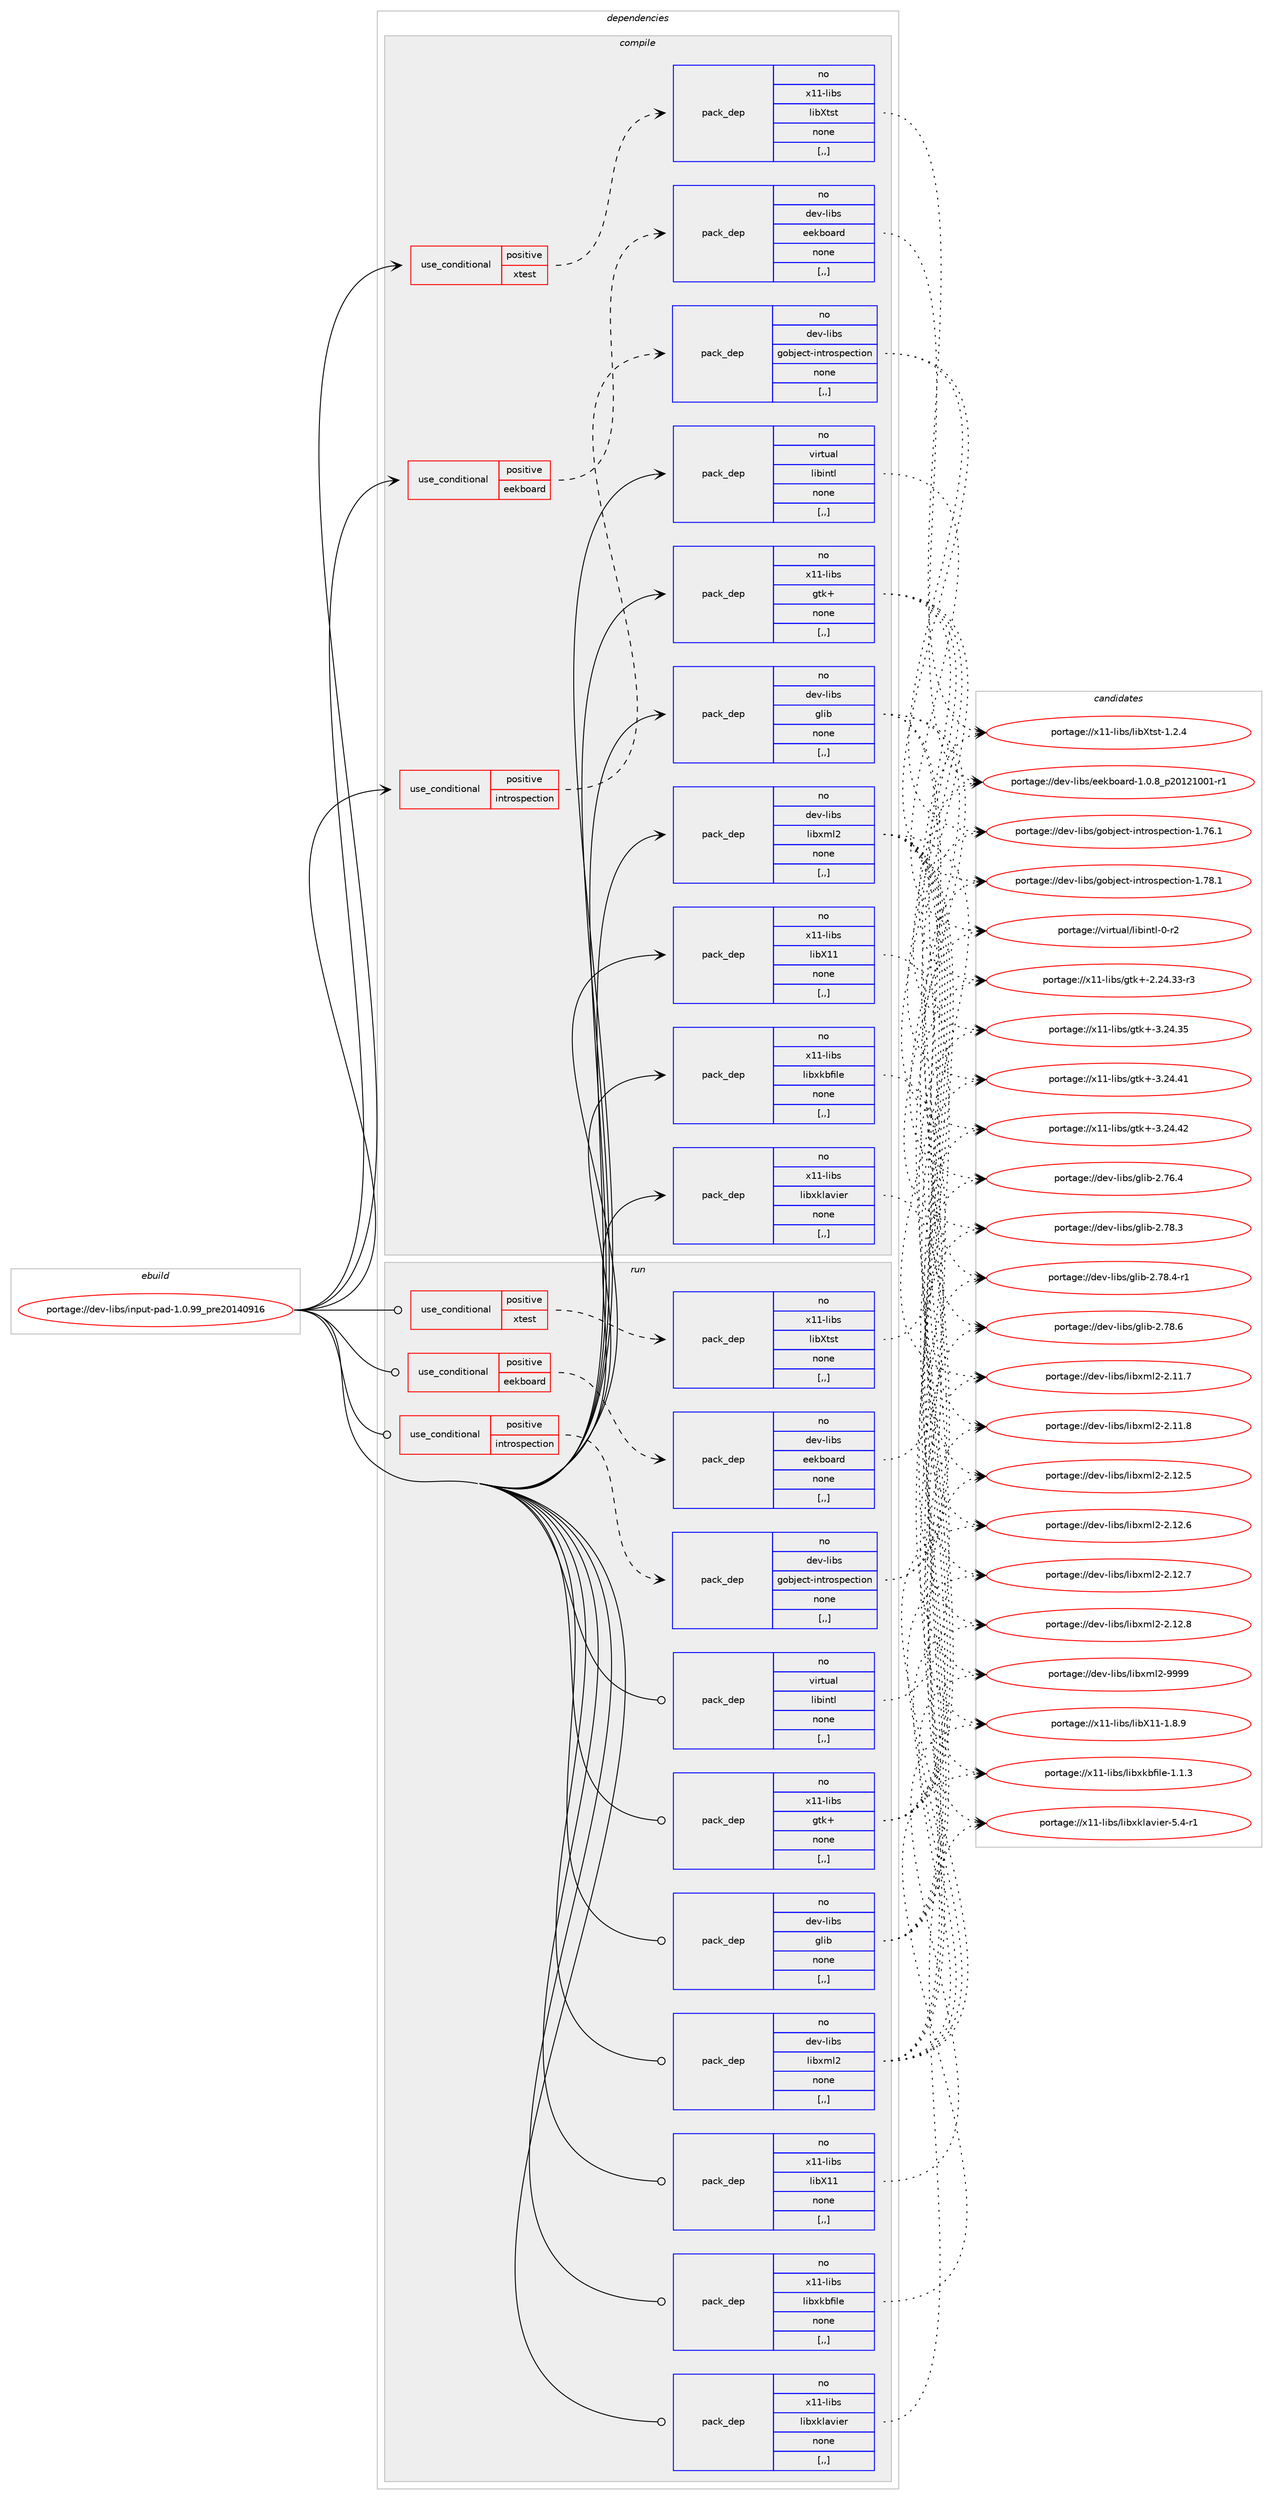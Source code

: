digraph prolog {

# *************
# Graph options
# *************

newrank=true;
concentrate=true;
compound=true;
graph [rankdir=LR,fontname=Helvetica,fontsize=10,ranksep=1.5];#, ranksep=2.5, nodesep=0.2];
edge  [arrowhead=vee];
node  [fontname=Helvetica,fontsize=10];

# **********
# The ebuild
# **********

subgraph cluster_leftcol {
color=gray;
rank=same;
label=<<i>ebuild</i>>;
id [label="portage://dev-libs/input-pad-1.0.99_pre20140916", color=red, width=4, href="../dev-libs/input-pad-1.0.99_pre20140916.svg"];
}

# ****************
# The dependencies
# ****************

subgraph cluster_midcol {
color=gray;
label=<<i>dependencies</i>>;
subgraph cluster_compile {
fillcolor="#eeeeee";
style=filled;
label=<<i>compile</i>>;
subgraph cond25724 {
dependency105880 [label=<<TABLE BORDER="0" CELLBORDER="1" CELLSPACING="0" CELLPADDING="4"><TR><TD ROWSPAN="3" CELLPADDING="10">use_conditional</TD></TR><TR><TD>positive</TD></TR><TR><TD>eekboard</TD></TR></TABLE>>, shape=none, color=red];
subgraph pack79019 {
dependency105881 [label=<<TABLE BORDER="0" CELLBORDER="1" CELLSPACING="0" CELLPADDING="4" WIDTH="220"><TR><TD ROWSPAN="6" CELLPADDING="30">pack_dep</TD></TR><TR><TD WIDTH="110">no</TD></TR><TR><TD>dev-libs</TD></TR><TR><TD>eekboard</TD></TR><TR><TD>none</TD></TR><TR><TD>[,,]</TD></TR></TABLE>>, shape=none, color=blue];
}
dependency105880:e -> dependency105881:w [weight=20,style="dashed",arrowhead="vee"];
}
id:e -> dependency105880:w [weight=20,style="solid",arrowhead="vee"];
subgraph cond25725 {
dependency105882 [label=<<TABLE BORDER="0" CELLBORDER="1" CELLSPACING="0" CELLPADDING="4"><TR><TD ROWSPAN="3" CELLPADDING="10">use_conditional</TD></TR><TR><TD>positive</TD></TR><TR><TD>introspection</TD></TR></TABLE>>, shape=none, color=red];
subgraph pack79020 {
dependency105883 [label=<<TABLE BORDER="0" CELLBORDER="1" CELLSPACING="0" CELLPADDING="4" WIDTH="220"><TR><TD ROWSPAN="6" CELLPADDING="30">pack_dep</TD></TR><TR><TD WIDTH="110">no</TD></TR><TR><TD>dev-libs</TD></TR><TR><TD>gobject-introspection</TD></TR><TR><TD>none</TD></TR><TR><TD>[,,]</TD></TR></TABLE>>, shape=none, color=blue];
}
dependency105882:e -> dependency105883:w [weight=20,style="dashed",arrowhead="vee"];
}
id:e -> dependency105882:w [weight=20,style="solid",arrowhead="vee"];
subgraph cond25726 {
dependency105884 [label=<<TABLE BORDER="0" CELLBORDER="1" CELLSPACING="0" CELLPADDING="4"><TR><TD ROWSPAN="3" CELLPADDING="10">use_conditional</TD></TR><TR><TD>positive</TD></TR><TR><TD>xtest</TD></TR></TABLE>>, shape=none, color=red];
subgraph pack79021 {
dependency105885 [label=<<TABLE BORDER="0" CELLBORDER="1" CELLSPACING="0" CELLPADDING="4" WIDTH="220"><TR><TD ROWSPAN="6" CELLPADDING="30">pack_dep</TD></TR><TR><TD WIDTH="110">no</TD></TR><TR><TD>x11-libs</TD></TR><TR><TD>libXtst</TD></TR><TR><TD>none</TD></TR><TR><TD>[,,]</TD></TR></TABLE>>, shape=none, color=blue];
}
dependency105884:e -> dependency105885:w [weight=20,style="dashed",arrowhead="vee"];
}
id:e -> dependency105884:w [weight=20,style="solid",arrowhead="vee"];
subgraph pack79022 {
dependency105886 [label=<<TABLE BORDER="0" CELLBORDER="1" CELLSPACING="0" CELLPADDING="4" WIDTH="220"><TR><TD ROWSPAN="6" CELLPADDING="30">pack_dep</TD></TR><TR><TD WIDTH="110">no</TD></TR><TR><TD>dev-libs</TD></TR><TR><TD>glib</TD></TR><TR><TD>none</TD></TR><TR><TD>[,,]</TD></TR></TABLE>>, shape=none, color=blue];
}
id:e -> dependency105886:w [weight=20,style="solid",arrowhead="vee"];
subgraph pack79023 {
dependency105887 [label=<<TABLE BORDER="0" CELLBORDER="1" CELLSPACING="0" CELLPADDING="4" WIDTH="220"><TR><TD ROWSPAN="6" CELLPADDING="30">pack_dep</TD></TR><TR><TD WIDTH="110">no</TD></TR><TR><TD>dev-libs</TD></TR><TR><TD>libxml2</TD></TR><TR><TD>none</TD></TR><TR><TD>[,,]</TD></TR></TABLE>>, shape=none, color=blue];
}
id:e -> dependency105887:w [weight=20,style="solid",arrowhead="vee"];
subgraph pack79024 {
dependency105888 [label=<<TABLE BORDER="0" CELLBORDER="1" CELLSPACING="0" CELLPADDING="4" WIDTH="220"><TR><TD ROWSPAN="6" CELLPADDING="30">pack_dep</TD></TR><TR><TD WIDTH="110">no</TD></TR><TR><TD>virtual</TD></TR><TR><TD>libintl</TD></TR><TR><TD>none</TD></TR><TR><TD>[,,]</TD></TR></TABLE>>, shape=none, color=blue];
}
id:e -> dependency105888:w [weight=20,style="solid",arrowhead="vee"];
subgraph pack79025 {
dependency105889 [label=<<TABLE BORDER="0" CELLBORDER="1" CELLSPACING="0" CELLPADDING="4" WIDTH="220"><TR><TD ROWSPAN="6" CELLPADDING="30">pack_dep</TD></TR><TR><TD WIDTH="110">no</TD></TR><TR><TD>x11-libs</TD></TR><TR><TD>gtk+</TD></TR><TR><TD>none</TD></TR><TR><TD>[,,]</TD></TR></TABLE>>, shape=none, color=blue];
}
id:e -> dependency105889:w [weight=20,style="solid",arrowhead="vee"];
subgraph pack79026 {
dependency105890 [label=<<TABLE BORDER="0" CELLBORDER="1" CELLSPACING="0" CELLPADDING="4" WIDTH="220"><TR><TD ROWSPAN="6" CELLPADDING="30">pack_dep</TD></TR><TR><TD WIDTH="110">no</TD></TR><TR><TD>x11-libs</TD></TR><TR><TD>libX11</TD></TR><TR><TD>none</TD></TR><TR><TD>[,,]</TD></TR></TABLE>>, shape=none, color=blue];
}
id:e -> dependency105890:w [weight=20,style="solid",arrowhead="vee"];
subgraph pack79027 {
dependency105891 [label=<<TABLE BORDER="0" CELLBORDER="1" CELLSPACING="0" CELLPADDING="4" WIDTH="220"><TR><TD ROWSPAN="6" CELLPADDING="30">pack_dep</TD></TR><TR><TD WIDTH="110">no</TD></TR><TR><TD>x11-libs</TD></TR><TR><TD>libxkbfile</TD></TR><TR><TD>none</TD></TR><TR><TD>[,,]</TD></TR></TABLE>>, shape=none, color=blue];
}
id:e -> dependency105891:w [weight=20,style="solid",arrowhead="vee"];
subgraph pack79028 {
dependency105892 [label=<<TABLE BORDER="0" CELLBORDER="1" CELLSPACING="0" CELLPADDING="4" WIDTH="220"><TR><TD ROWSPAN="6" CELLPADDING="30">pack_dep</TD></TR><TR><TD WIDTH="110">no</TD></TR><TR><TD>x11-libs</TD></TR><TR><TD>libxklavier</TD></TR><TR><TD>none</TD></TR><TR><TD>[,,]</TD></TR></TABLE>>, shape=none, color=blue];
}
id:e -> dependency105892:w [weight=20,style="solid",arrowhead="vee"];
}
subgraph cluster_compileandrun {
fillcolor="#eeeeee";
style=filled;
label=<<i>compile and run</i>>;
}
subgraph cluster_run {
fillcolor="#eeeeee";
style=filled;
label=<<i>run</i>>;
subgraph cond25727 {
dependency105893 [label=<<TABLE BORDER="0" CELLBORDER="1" CELLSPACING="0" CELLPADDING="4"><TR><TD ROWSPAN="3" CELLPADDING="10">use_conditional</TD></TR><TR><TD>positive</TD></TR><TR><TD>eekboard</TD></TR></TABLE>>, shape=none, color=red];
subgraph pack79029 {
dependency105894 [label=<<TABLE BORDER="0" CELLBORDER="1" CELLSPACING="0" CELLPADDING="4" WIDTH="220"><TR><TD ROWSPAN="6" CELLPADDING="30">pack_dep</TD></TR><TR><TD WIDTH="110">no</TD></TR><TR><TD>dev-libs</TD></TR><TR><TD>eekboard</TD></TR><TR><TD>none</TD></TR><TR><TD>[,,]</TD></TR></TABLE>>, shape=none, color=blue];
}
dependency105893:e -> dependency105894:w [weight=20,style="dashed",arrowhead="vee"];
}
id:e -> dependency105893:w [weight=20,style="solid",arrowhead="odot"];
subgraph cond25728 {
dependency105895 [label=<<TABLE BORDER="0" CELLBORDER="1" CELLSPACING="0" CELLPADDING="4"><TR><TD ROWSPAN="3" CELLPADDING="10">use_conditional</TD></TR><TR><TD>positive</TD></TR><TR><TD>introspection</TD></TR></TABLE>>, shape=none, color=red];
subgraph pack79030 {
dependency105896 [label=<<TABLE BORDER="0" CELLBORDER="1" CELLSPACING="0" CELLPADDING="4" WIDTH="220"><TR><TD ROWSPAN="6" CELLPADDING="30">pack_dep</TD></TR><TR><TD WIDTH="110">no</TD></TR><TR><TD>dev-libs</TD></TR><TR><TD>gobject-introspection</TD></TR><TR><TD>none</TD></TR><TR><TD>[,,]</TD></TR></TABLE>>, shape=none, color=blue];
}
dependency105895:e -> dependency105896:w [weight=20,style="dashed",arrowhead="vee"];
}
id:e -> dependency105895:w [weight=20,style="solid",arrowhead="odot"];
subgraph cond25729 {
dependency105897 [label=<<TABLE BORDER="0" CELLBORDER="1" CELLSPACING="0" CELLPADDING="4"><TR><TD ROWSPAN="3" CELLPADDING="10">use_conditional</TD></TR><TR><TD>positive</TD></TR><TR><TD>xtest</TD></TR></TABLE>>, shape=none, color=red];
subgraph pack79031 {
dependency105898 [label=<<TABLE BORDER="0" CELLBORDER="1" CELLSPACING="0" CELLPADDING="4" WIDTH="220"><TR><TD ROWSPAN="6" CELLPADDING="30">pack_dep</TD></TR><TR><TD WIDTH="110">no</TD></TR><TR><TD>x11-libs</TD></TR><TR><TD>libXtst</TD></TR><TR><TD>none</TD></TR><TR><TD>[,,]</TD></TR></TABLE>>, shape=none, color=blue];
}
dependency105897:e -> dependency105898:w [weight=20,style="dashed",arrowhead="vee"];
}
id:e -> dependency105897:w [weight=20,style="solid",arrowhead="odot"];
subgraph pack79032 {
dependency105899 [label=<<TABLE BORDER="0" CELLBORDER="1" CELLSPACING="0" CELLPADDING="4" WIDTH="220"><TR><TD ROWSPAN="6" CELLPADDING="30">pack_dep</TD></TR><TR><TD WIDTH="110">no</TD></TR><TR><TD>dev-libs</TD></TR><TR><TD>glib</TD></TR><TR><TD>none</TD></TR><TR><TD>[,,]</TD></TR></TABLE>>, shape=none, color=blue];
}
id:e -> dependency105899:w [weight=20,style="solid",arrowhead="odot"];
subgraph pack79033 {
dependency105900 [label=<<TABLE BORDER="0" CELLBORDER="1" CELLSPACING="0" CELLPADDING="4" WIDTH="220"><TR><TD ROWSPAN="6" CELLPADDING="30">pack_dep</TD></TR><TR><TD WIDTH="110">no</TD></TR><TR><TD>dev-libs</TD></TR><TR><TD>libxml2</TD></TR><TR><TD>none</TD></TR><TR><TD>[,,]</TD></TR></TABLE>>, shape=none, color=blue];
}
id:e -> dependency105900:w [weight=20,style="solid",arrowhead="odot"];
subgraph pack79034 {
dependency105901 [label=<<TABLE BORDER="0" CELLBORDER="1" CELLSPACING="0" CELLPADDING="4" WIDTH="220"><TR><TD ROWSPAN="6" CELLPADDING="30">pack_dep</TD></TR><TR><TD WIDTH="110">no</TD></TR><TR><TD>virtual</TD></TR><TR><TD>libintl</TD></TR><TR><TD>none</TD></TR><TR><TD>[,,]</TD></TR></TABLE>>, shape=none, color=blue];
}
id:e -> dependency105901:w [weight=20,style="solid",arrowhead="odot"];
subgraph pack79035 {
dependency105902 [label=<<TABLE BORDER="0" CELLBORDER="1" CELLSPACING="0" CELLPADDING="4" WIDTH="220"><TR><TD ROWSPAN="6" CELLPADDING="30">pack_dep</TD></TR><TR><TD WIDTH="110">no</TD></TR><TR><TD>x11-libs</TD></TR><TR><TD>gtk+</TD></TR><TR><TD>none</TD></TR><TR><TD>[,,]</TD></TR></TABLE>>, shape=none, color=blue];
}
id:e -> dependency105902:w [weight=20,style="solid",arrowhead="odot"];
subgraph pack79036 {
dependency105903 [label=<<TABLE BORDER="0" CELLBORDER="1" CELLSPACING="0" CELLPADDING="4" WIDTH="220"><TR><TD ROWSPAN="6" CELLPADDING="30">pack_dep</TD></TR><TR><TD WIDTH="110">no</TD></TR><TR><TD>x11-libs</TD></TR><TR><TD>libX11</TD></TR><TR><TD>none</TD></TR><TR><TD>[,,]</TD></TR></TABLE>>, shape=none, color=blue];
}
id:e -> dependency105903:w [weight=20,style="solid",arrowhead="odot"];
subgraph pack79037 {
dependency105904 [label=<<TABLE BORDER="0" CELLBORDER="1" CELLSPACING="0" CELLPADDING="4" WIDTH="220"><TR><TD ROWSPAN="6" CELLPADDING="30">pack_dep</TD></TR><TR><TD WIDTH="110">no</TD></TR><TR><TD>x11-libs</TD></TR><TR><TD>libxkbfile</TD></TR><TR><TD>none</TD></TR><TR><TD>[,,]</TD></TR></TABLE>>, shape=none, color=blue];
}
id:e -> dependency105904:w [weight=20,style="solid",arrowhead="odot"];
subgraph pack79038 {
dependency105905 [label=<<TABLE BORDER="0" CELLBORDER="1" CELLSPACING="0" CELLPADDING="4" WIDTH="220"><TR><TD ROWSPAN="6" CELLPADDING="30">pack_dep</TD></TR><TR><TD WIDTH="110">no</TD></TR><TR><TD>x11-libs</TD></TR><TR><TD>libxklavier</TD></TR><TR><TD>none</TD></TR><TR><TD>[,,]</TD></TR></TABLE>>, shape=none, color=blue];
}
id:e -> dependency105905:w [weight=20,style="solid",arrowhead="odot"];
}
}

# **************
# The candidates
# **************

subgraph cluster_choices {
rank=same;
color=gray;
label=<<i>candidates</i>>;

subgraph choice79019 {
color=black;
nodesep=1;
choice10010111845108105981154710110110798111971141004549464846569511250484950494848494511449 [label="portage://dev-libs/eekboard-1.0.8_p20121001-r1", color=red, width=4,href="../dev-libs/eekboard-1.0.8_p20121001-r1.svg"];
dependency105881:e -> choice10010111845108105981154710110110798111971141004549464846569511250484950494848494511449:w [style=dotted,weight="100"];
}
subgraph choice79020 {
color=black;
nodesep=1;
choice1001011184510810598115471031119810610199116451051101161141111151121019911610511111045494655544649 [label="portage://dev-libs/gobject-introspection-1.76.1", color=red, width=4,href="../dev-libs/gobject-introspection-1.76.1.svg"];
choice1001011184510810598115471031119810610199116451051101161141111151121019911610511111045494655564649 [label="portage://dev-libs/gobject-introspection-1.78.1", color=red, width=4,href="../dev-libs/gobject-introspection-1.78.1.svg"];
dependency105883:e -> choice1001011184510810598115471031119810610199116451051101161141111151121019911610511111045494655544649:w [style=dotted,weight="100"];
dependency105883:e -> choice1001011184510810598115471031119810610199116451051101161141111151121019911610511111045494655564649:w [style=dotted,weight="100"];
}
subgraph choice79021 {
color=black;
nodesep=1;
choice12049494510810598115471081059888116115116454946504652 [label="portage://x11-libs/libXtst-1.2.4", color=red, width=4,href="../x11-libs/libXtst-1.2.4.svg"];
dependency105885:e -> choice12049494510810598115471081059888116115116454946504652:w [style=dotted,weight="100"];
}
subgraph choice79022 {
color=black;
nodesep=1;
choice1001011184510810598115471031081059845504655544652 [label="portage://dev-libs/glib-2.76.4", color=red, width=4,href="../dev-libs/glib-2.76.4.svg"];
choice1001011184510810598115471031081059845504655564651 [label="portage://dev-libs/glib-2.78.3", color=red, width=4,href="../dev-libs/glib-2.78.3.svg"];
choice10010111845108105981154710310810598455046555646524511449 [label="portage://dev-libs/glib-2.78.4-r1", color=red, width=4,href="../dev-libs/glib-2.78.4-r1.svg"];
choice1001011184510810598115471031081059845504655564654 [label="portage://dev-libs/glib-2.78.6", color=red, width=4,href="../dev-libs/glib-2.78.6.svg"];
dependency105886:e -> choice1001011184510810598115471031081059845504655544652:w [style=dotted,weight="100"];
dependency105886:e -> choice1001011184510810598115471031081059845504655564651:w [style=dotted,weight="100"];
dependency105886:e -> choice10010111845108105981154710310810598455046555646524511449:w [style=dotted,weight="100"];
dependency105886:e -> choice1001011184510810598115471031081059845504655564654:w [style=dotted,weight="100"];
}
subgraph choice79023 {
color=black;
nodesep=1;
choice100101118451081059811547108105981201091085045504649494655 [label="portage://dev-libs/libxml2-2.11.7", color=red, width=4,href="../dev-libs/libxml2-2.11.7.svg"];
choice100101118451081059811547108105981201091085045504649494656 [label="portage://dev-libs/libxml2-2.11.8", color=red, width=4,href="../dev-libs/libxml2-2.11.8.svg"];
choice100101118451081059811547108105981201091085045504649504653 [label="portage://dev-libs/libxml2-2.12.5", color=red, width=4,href="../dev-libs/libxml2-2.12.5.svg"];
choice100101118451081059811547108105981201091085045504649504654 [label="portage://dev-libs/libxml2-2.12.6", color=red, width=4,href="../dev-libs/libxml2-2.12.6.svg"];
choice100101118451081059811547108105981201091085045504649504655 [label="portage://dev-libs/libxml2-2.12.7", color=red, width=4,href="../dev-libs/libxml2-2.12.7.svg"];
choice100101118451081059811547108105981201091085045504649504656 [label="portage://dev-libs/libxml2-2.12.8", color=red, width=4,href="../dev-libs/libxml2-2.12.8.svg"];
choice10010111845108105981154710810598120109108504557575757 [label="portage://dev-libs/libxml2-9999", color=red, width=4,href="../dev-libs/libxml2-9999.svg"];
dependency105887:e -> choice100101118451081059811547108105981201091085045504649494655:w [style=dotted,weight="100"];
dependency105887:e -> choice100101118451081059811547108105981201091085045504649494656:w [style=dotted,weight="100"];
dependency105887:e -> choice100101118451081059811547108105981201091085045504649504653:w [style=dotted,weight="100"];
dependency105887:e -> choice100101118451081059811547108105981201091085045504649504654:w [style=dotted,weight="100"];
dependency105887:e -> choice100101118451081059811547108105981201091085045504649504655:w [style=dotted,weight="100"];
dependency105887:e -> choice100101118451081059811547108105981201091085045504649504656:w [style=dotted,weight="100"];
dependency105887:e -> choice10010111845108105981154710810598120109108504557575757:w [style=dotted,weight="100"];
}
subgraph choice79024 {
color=black;
nodesep=1;
choice11810511411611797108471081059810511011610845484511450 [label="portage://virtual/libintl-0-r2", color=red, width=4,href="../virtual/libintl-0-r2.svg"];
dependency105888:e -> choice11810511411611797108471081059810511011610845484511450:w [style=dotted,weight="100"];
}
subgraph choice79025 {
color=black;
nodesep=1;
choice12049494510810598115471031161074345504650524651514511451 [label="portage://x11-libs/gtk+-2.24.33-r3", color=red, width=4,href="../x11-libs/gtk+-2.24.33-r3.svg"];
choice1204949451081059811547103116107434551465052465153 [label="portage://x11-libs/gtk+-3.24.35", color=red, width=4,href="../x11-libs/gtk+-3.24.35.svg"];
choice1204949451081059811547103116107434551465052465249 [label="portage://x11-libs/gtk+-3.24.41", color=red, width=4,href="../x11-libs/gtk+-3.24.41.svg"];
choice1204949451081059811547103116107434551465052465250 [label="portage://x11-libs/gtk+-3.24.42", color=red, width=4,href="../x11-libs/gtk+-3.24.42.svg"];
dependency105889:e -> choice12049494510810598115471031161074345504650524651514511451:w [style=dotted,weight="100"];
dependency105889:e -> choice1204949451081059811547103116107434551465052465153:w [style=dotted,weight="100"];
dependency105889:e -> choice1204949451081059811547103116107434551465052465249:w [style=dotted,weight="100"];
dependency105889:e -> choice1204949451081059811547103116107434551465052465250:w [style=dotted,weight="100"];
}
subgraph choice79026 {
color=black;
nodesep=1;
choice120494945108105981154710810598884949454946564657 [label="portage://x11-libs/libX11-1.8.9", color=red, width=4,href="../x11-libs/libX11-1.8.9.svg"];
dependency105890:e -> choice120494945108105981154710810598884949454946564657:w [style=dotted,weight="100"];
}
subgraph choice79027 {
color=black;
nodesep=1;
choice12049494510810598115471081059812010798102105108101454946494651 [label="portage://x11-libs/libxkbfile-1.1.3", color=red, width=4,href="../x11-libs/libxkbfile-1.1.3.svg"];
dependency105891:e -> choice12049494510810598115471081059812010798102105108101454946494651:w [style=dotted,weight="100"];
}
subgraph choice79028 {
color=black;
nodesep=1;
choice12049494510810598115471081059812010710897118105101114455346524511449 [label="portage://x11-libs/libxklavier-5.4-r1", color=red, width=4,href="../x11-libs/libxklavier-5.4-r1.svg"];
dependency105892:e -> choice12049494510810598115471081059812010710897118105101114455346524511449:w [style=dotted,weight="100"];
}
subgraph choice79029 {
color=black;
nodesep=1;
choice10010111845108105981154710110110798111971141004549464846569511250484950494848494511449 [label="portage://dev-libs/eekboard-1.0.8_p20121001-r1", color=red, width=4,href="../dev-libs/eekboard-1.0.8_p20121001-r1.svg"];
dependency105894:e -> choice10010111845108105981154710110110798111971141004549464846569511250484950494848494511449:w [style=dotted,weight="100"];
}
subgraph choice79030 {
color=black;
nodesep=1;
choice1001011184510810598115471031119810610199116451051101161141111151121019911610511111045494655544649 [label="portage://dev-libs/gobject-introspection-1.76.1", color=red, width=4,href="../dev-libs/gobject-introspection-1.76.1.svg"];
choice1001011184510810598115471031119810610199116451051101161141111151121019911610511111045494655564649 [label="portage://dev-libs/gobject-introspection-1.78.1", color=red, width=4,href="../dev-libs/gobject-introspection-1.78.1.svg"];
dependency105896:e -> choice1001011184510810598115471031119810610199116451051101161141111151121019911610511111045494655544649:w [style=dotted,weight="100"];
dependency105896:e -> choice1001011184510810598115471031119810610199116451051101161141111151121019911610511111045494655564649:w [style=dotted,weight="100"];
}
subgraph choice79031 {
color=black;
nodesep=1;
choice12049494510810598115471081059888116115116454946504652 [label="portage://x11-libs/libXtst-1.2.4", color=red, width=4,href="../x11-libs/libXtst-1.2.4.svg"];
dependency105898:e -> choice12049494510810598115471081059888116115116454946504652:w [style=dotted,weight="100"];
}
subgraph choice79032 {
color=black;
nodesep=1;
choice1001011184510810598115471031081059845504655544652 [label="portage://dev-libs/glib-2.76.4", color=red, width=4,href="../dev-libs/glib-2.76.4.svg"];
choice1001011184510810598115471031081059845504655564651 [label="portage://dev-libs/glib-2.78.3", color=red, width=4,href="../dev-libs/glib-2.78.3.svg"];
choice10010111845108105981154710310810598455046555646524511449 [label="portage://dev-libs/glib-2.78.4-r1", color=red, width=4,href="../dev-libs/glib-2.78.4-r1.svg"];
choice1001011184510810598115471031081059845504655564654 [label="portage://dev-libs/glib-2.78.6", color=red, width=4,href="../dev-libs/glib-2.78.6.svg"];
dependency105899:e -> choice1001011184510810598115471031081059845504655544652:w [style=dotted,weight="100"];
dependency105899:e -> choice1001011184510810598115471031081059845504655564651:w [style=dotted,weight="100"];
dependency105899:e -> choice10010111845108105981154710310810598455046555646524511449:w [style=dotted,weight="100"];
dependency105899:e -> choice1001011184510810598115471031081059845504655564654:w [style=dotted,weight="100"];
}
subgraph choice79033 {
color=black;
nodesep=1;
choice100101118451081059811547108105981201091085045504649494655 [label="portage://dev-libs/libxml2-2.11.7", color=red, width=4,href="../dev-libs/libxml2-2.11.7.svg"];
choice100101118451081059811547108105981201091085045504649494656 [label="portage://dev-libs/libxml2-2.11.8", color=red, width=4,href="../dev-libs/libxml2-2.11.8.svg"];
choice100101118451081059811547108105981201091085045504649504653 [label="portage://dev-libs/libxml2-2.12.5", color=red, width=4,href="../dev-libs/libxml2-2.12.5.svg"];
choice100101118451081059811547108105981201091085045504649504654 [label="portage://dev-libs/libxml2-2.12.6", color=red, width=4,href="../dev-libs/libxml2-2.12.6.svg"];
choice100101118451081059811547108105981201091085045504649504655 [label="portage://dev-libs/libxml2-2.12.7", color=red, width=4,href="../dev-libs/libxml2-2.12.7.svg"];
choice100101118451081059811547108105981201091085045504649504656 [label="portage://dev-libs/libxml2-2.12.8", color=red, width=4,href="../dev-libs/libxml2-2.12.8.svg"];
choice10010111845108105981154710810598120109108504557575757 [label="portage://dev-libs/libxml2-9999", color=red, width=4,href="../dev-libs/libxml2-9999.svg"];
dependency105900:e -> choice100101118451081059811547108105981201091085045504649494655:w [style=dotted,weight="100"];
dependency105900:e -> choice100101118451081059811547108105981201091085045504649494656:w [style=dotted,weight="100"];
dependency105900:e -> choice100101118451081059811547108105981201091085045504649504653:w [style=dotted,weight="100"];
dependency105900:e -> choice100101118451081059811547108105981201091085045504649504654:w [style=dotted,weight="100"];
dependency105900:e -> choice100101118451081059811547108105981201091085045504649504655:w [style=dotted,weight="100"];
dependency105900:e -> choice100101118451081059811547108105981201091085045504649504656:w [style=dotted,weight="100"];
dependency105900:e -> choice10010111845108105981154710810598120109108504557575757:w [style=dotted,weight="100"];
}
subgraph choice79034 {
color=black;
nodesep=1;
choice11810511411611797108471081059810511011610845484511450 [label="portage://virtual/libintl-0-r2", color=red, width=4,href="../virtual/libintl-0-r2.svg"];
dependency105901:e -> choice11810511411611797108471081059810511011610845484511450:w [style=dotted,weight="100"];
}
subgraph choice79035 {
color=black;
nodesep=1;
choice12049494510810598115471031161074345504650524651514511451 [label="portage://x11-libs/gtk+-2.24.33-r3", color=red, width=4,href="../x11-libs/gtk+-2.24.33-r3.svg"];
choice1204949451081059811547103116107434551465052465153 [label="portage://x11-libs/gtk+-3.24.35", color=red, width=4,href="../x11-libs/gtk+-3.24.35.svg"];
choice1204949451081059811547103116107434551465052465249 [label="portage://x11-libs/gtk+-3.24.41", color=red, width=4,href="../x11-libs/gtk+-3.24.41.svg"];
choice1204949451081059811547103116107434551465052465250 [label="portage://x11-libs/gtk+-3.24.42", color=red, width=4,href="../x11-libs/gtk+-3.24.42.svg"];
dependency105902:e -> choice12049494510810598115471031161074345504650524651514511451:w [style=dotted,weight="100"];
dependency105902:e -> choice1204949451081059811547103116107434551465052465153:w [style=dotted,weight="100"];
dependency105902:e -> choice1204949451081059811547103116107434551465052465249:w [style=dotted,weight="100"];
dependency105902:e -> choice1204949451081059811547103116107434551465052465250:w [style=dotted,weight="100"];
}
subgraph choice79036 {
color=black;
nodesep=1;
choice120494945108105981154710810598884949454946564657 [label="portage://x11-libs/libX11-1.8.9", color=red, width=4,href="../x11-libs/libX11-1.8.9.svg"];
dependency105903:e -> choice120494945108105981154710810598884949454946564657:w [style=dotted,weight="100"];
}
subgraph choice79037 {
color=black;
nodesep=1;
choice12049494510810598115471081059812010798102105108101454946494651 [label="portage://x11-libs/libxkbfile-1.1.3", color=red, width=4,href="../x11-libs/libxkbfile-1.1.3.svg"];
dependency105904:e -> choice12049494510810598115471081059812010798102105108101454946494651:w [style=dotted,weight="100"];
}
subgraph choice79038 {
color=black;
nodesep=1;
choice12049494510810598115471081059812010710897118105101114455346524511449 [label="portage://x11-libs/libxklavier-5.4-r1", color=red, width=4,href="../x11-libs/libxklavier-5.4-r1.svg"];
dependency105905:e -> choice12049494510810598115471081059812010710897118105101114455346524511449:w [style=dotted,weight="100"];
}
}

}
